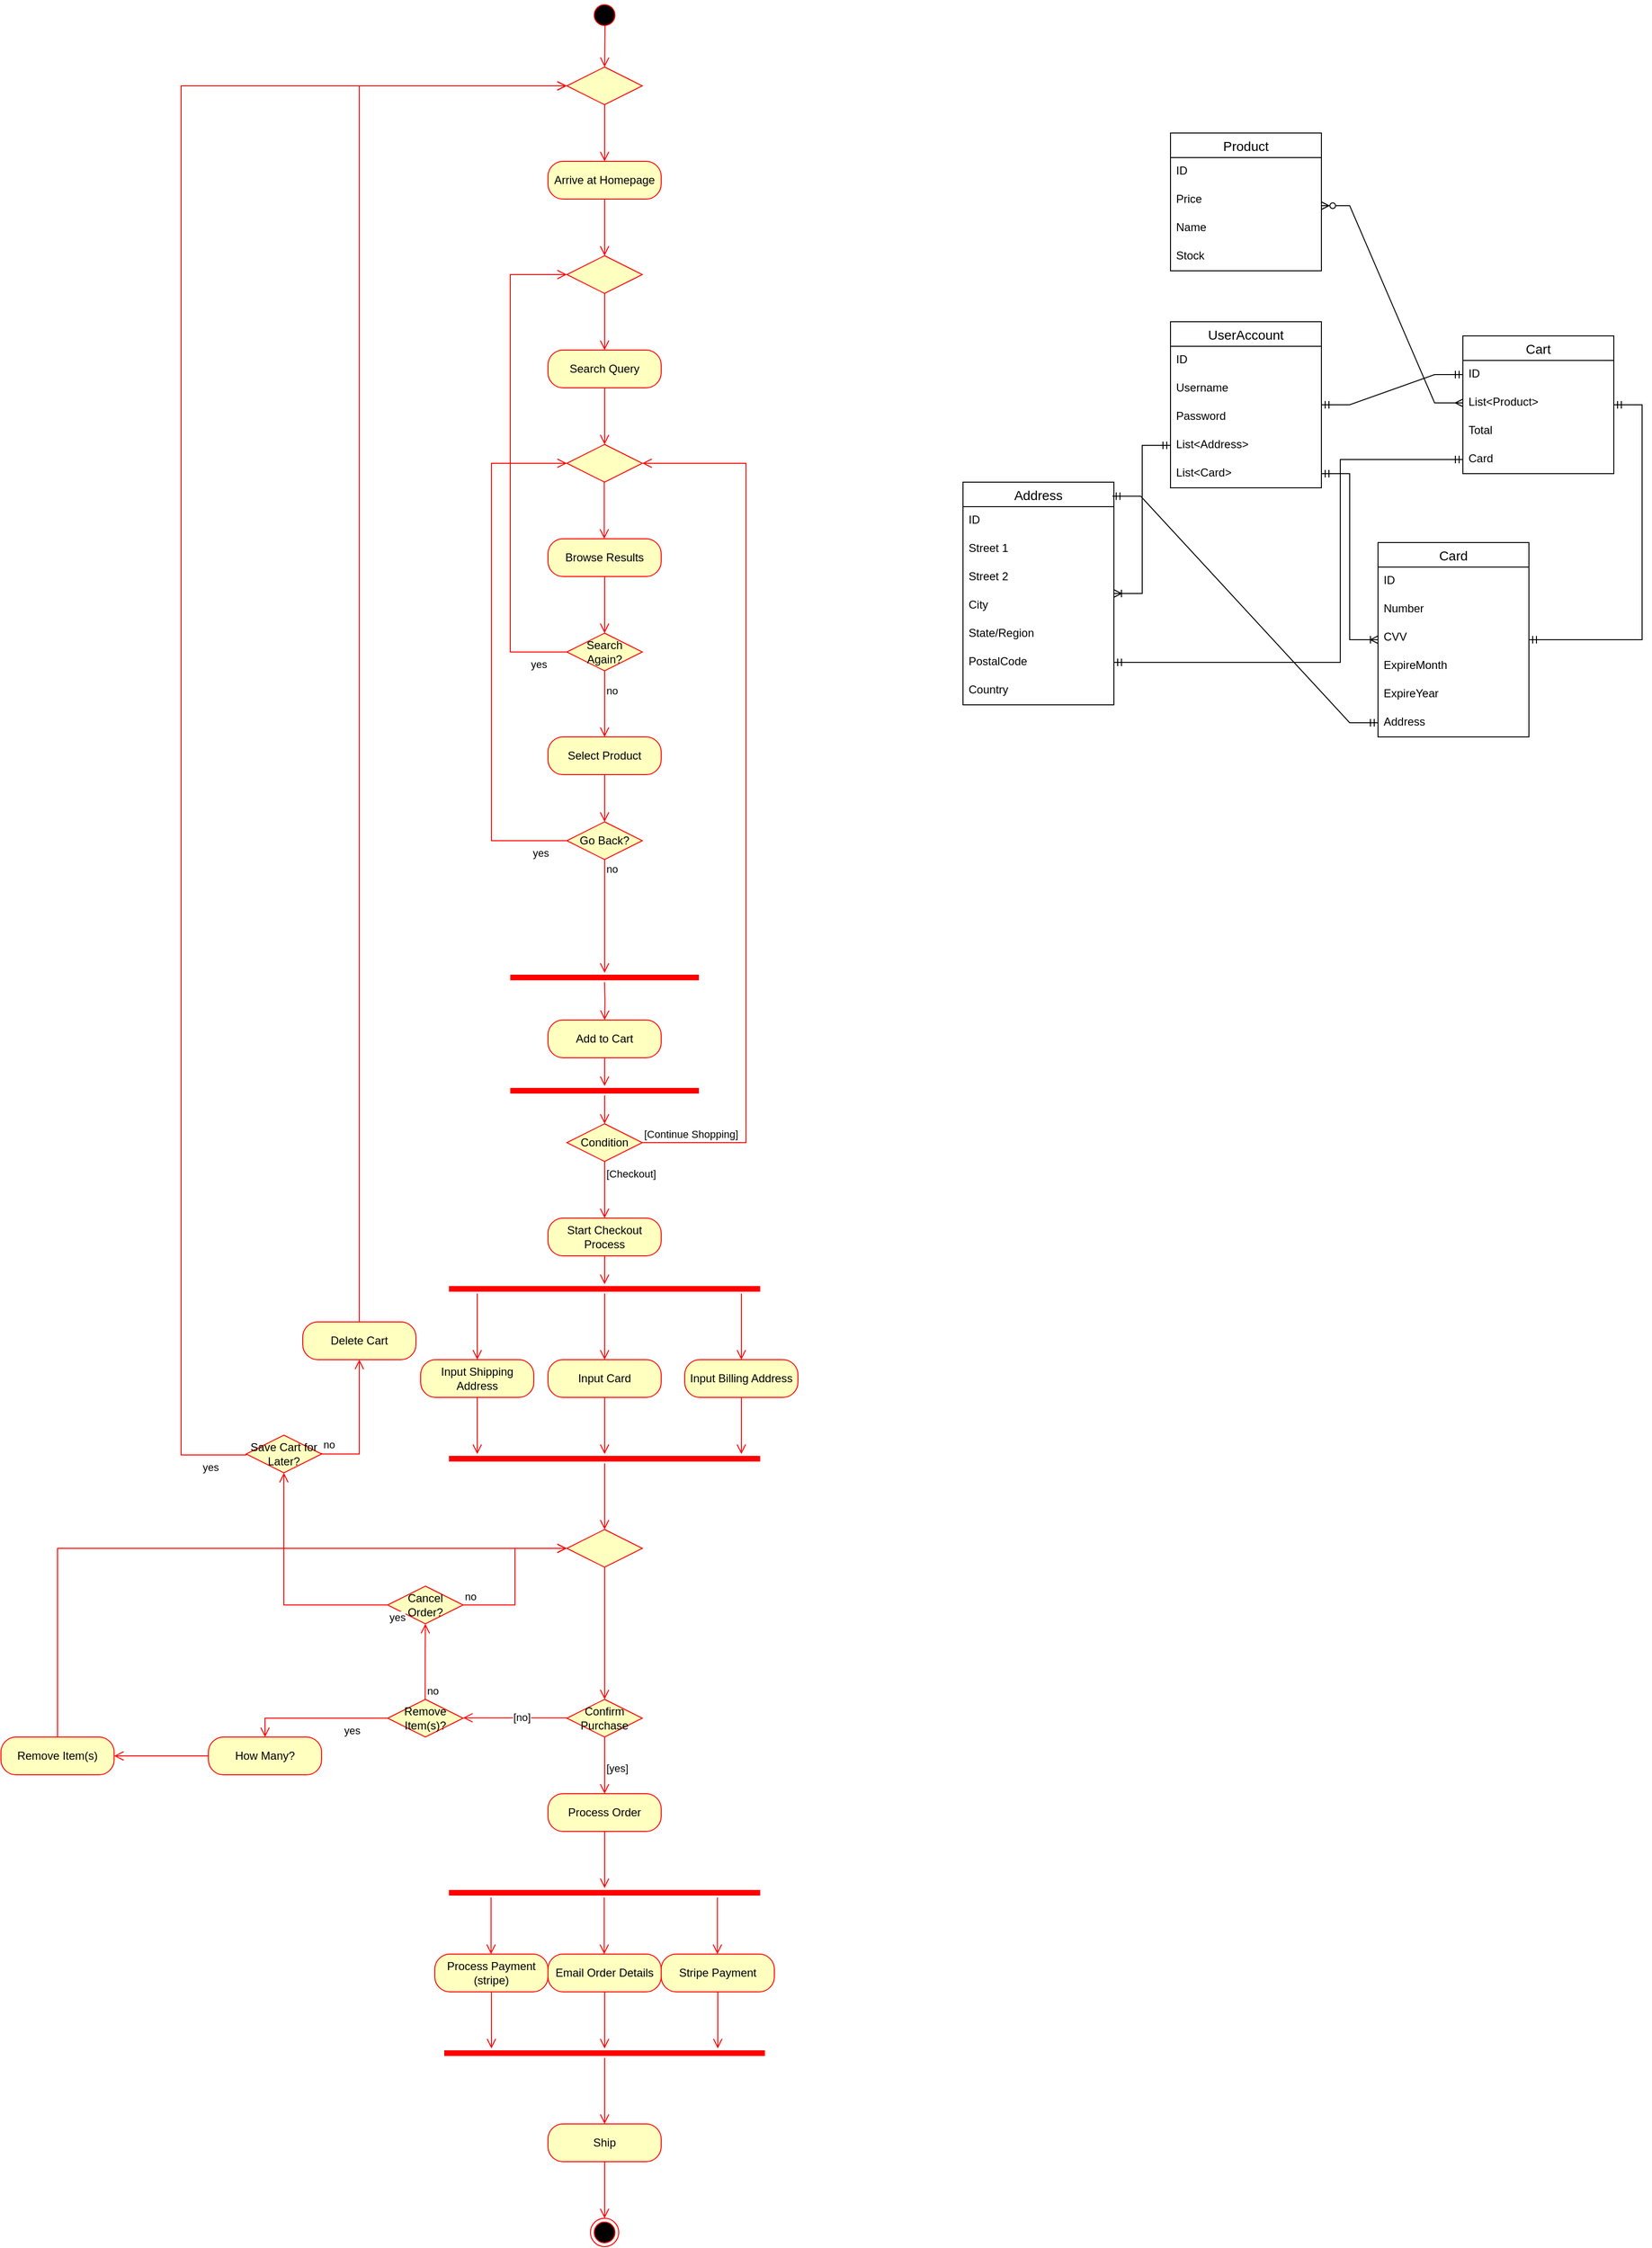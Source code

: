 <mxfile version="21.6.5" type="device">
  <diagram name="Page-1" id="SBlvjZ8Goc2oh6Bi6xWZ">
    <mxGraphModel dx="1979" dy="1794" grid="1" gridSize="10" guides="1" tooltips="1" connect="1" arrows="1" fold="1" page="1" pageScale="1" pageWidth="850" pageHeight="1100" math="0" shadow="0">
      <root>
        <mxCell id="0" />
        <mxCell id="1" parent="0" />
        <mxCell id="mnPYQXHGAl356lRwc3sJ-50" value="" style="ellipse;html=1;shape=startState;fillColor=#000000;strokeColor=#ff0000;" parent="1" vertex="1">
          <mxGeometry x="425" y="-260" width="30" height="30" as="geometry" />
        </mxCell>
        <mxCell id="mnPYQXHGAl356lRwc3sJ-52" value="Search Query" style="rounded=1;whiteSpace=wrap;html=1;arcSize=40;fontColor=#000000;fillColor=#ffffc0;strokeColor=#ff0000;" parent="1" vertex="1">
          <mxGeometry x="380" y="110" width="120" height="40" as="geometry" />
        </mxCell>
        <mxCell id="mnPYQXHGAl356lRwc3sJ-53" value="" style="edgeStyle=orthogonalEdgeStyle;html=1;verticalAlign=bottom;endArrow=open;endSize=8;strokeColor=#ff0000;rounded=0;" parent="1" source="mnPYQXHGAl356lRwc3sJ-52" edge="1">
          <mxGeometry relative="1" as="geometry">
            <mxPoint x="440" y="210" as="targetPoint" />
          </mxGeometry>
        </mxCell>
        <mxCell id="mnPYQXHGAl356lRwc3sJ-54" value="Browse Results" style="rounded=1;whiteSpace=wrap;html=1;arcSize=40;fontColor=#000000;fillColor=#ffffc0;strokeColor=#ff0000;" parent="1" vertex="1">
          <mxGeometry x="380" y="310" width="120" height="40" as="geometry" />
        </mxCell>
        <mxCell id="mnPYQXHGAl356lRwc3sJ-55" value="" style="edgeStyle=orthogonalEdgeStyle;html=1;verticalAlign=bottom;endArrow=open;endSize=8;strokeColor=#ff0000;rounded=0;" parent="1" source="mnPYQXHGAl356lRwc3sJ-54" edge="1">
          <mxGeometry relative="1" as="geometry">
            <mxPoint x="440" y="410" as="targetPoint" />
          </mxGeometry>
        </mxCell>
        <mxCell id="mnPYQXHGAl356lRwc3sJ-56" value="" style="rhombus;whiteSpace=wrap;html=1;fontColor=#000000;fillColor=#ffffc0;strokeColor=#ff0000;" parent="1" vertex="1">
          <mxGeometry x="400" y="210" width="80" height="40" as="geometry" />
        </mxCell>
        <mxCell id="mnPYQXHGAl356lRwc3sJ-59" value="" style="edgeStyle=orthogonalEdgeStyle;html=1;verticalAlign=bottom;endArrow=open;endSize=8;strokeColor=#ff0000;rounded=0;" parent="1" edge="1">
          <mxGeometry relative="1" as="geometry">
            <mxPoint x="439.66" y="310" as="targetPoint" />
            <mxPoint x="439.66" y="250" as="sourcePoint" />
          </mxGeometry>
        </mxCell>
        <mxCell id="mnPYQXHGAl356lRwc3sJ-60" value="Select Product" style="rounded=1;whiteSpace=wrap;html=1;arcSize=40;fontColor=#000000;fillColor=#ffffc0;strokeColor=#ff0000;" parent="1" vertex="1">
          <mxGeometry x="380" y="520" width="120" height="40" as="geometry" />
        </mxCell>
        <mxCell id="mnPYQXHGAl356lRwc3sJ-61" value="" style="edgeStyle=orthogonalEdgeStyle;html=1;verticalAlign=bottom;endArrow=open;endSize=8;strokeColor=#ff0000;rounded=0;" parent="1" source="mnPYQXHGAl356lRwc3sJ-60" edge="1">
          <mxGeometry relative="1" as="geometry">
            <mxPoint x="440" y="610" as="targetPoint" />
          </mxGeometry>
        </mxCell>
        <mxCell id="mnPYQXHGAl356lRwc3sJ-62" value="Condition" style="rhombus;whiteSpace=wrap;html=1;fontColor=#000000;fillColor=#ffffc0;strokeColor=#ff0000;" parent="1" vertex="1">
          <mxGeometry x="400" y="930" width="80" height="40" as="geometry" />
        </mxCell>
        <mxCell id="mnPYQXHGAl356lRwc3sJ-63" value="[Continue Shopping]" style="edgeStyle=orthogonalEdgeStyle;html=1;align=left;verticalAlign=bottom;endArrow=open;endSize=8;strokeColor=#ff0000;rounded=0;entryX=1;entryY=0.5;entryDx=0;entryDy=0;" parent="1" source="mnPYQXHGAl356lRwc3sJ-62" target="mnPYQXHGAl356lRwc3sJ-56" edge="1">
          <mxGeometry x="-1" relative="1" as="geometry">
            <mxPoint x="550" y="410" as="targetPoint" />
            <Array as="points">
              <mxPoint x="590" y="950" />
              <mxPoint x="590" y="230" />
            </Array>
            <mxPoint as="offset" />
          </mxGeometry>
        </mxCell>
        <mxCell id="mnPYQXHGAl356lRwc3sJ-64" value="[Checkout]" style="edgeStyle=orthogonalEdgeStyle;html=1;align=left;verticalAlign=top;endArrow=open;endSize=8;strokeColor=#ff0000;rounded=0;" parent="1" source="mnPYQXHGAl356lRwc3sJ-62" edge="1">
          <mxGeometry x="-1" relative="1" as="geometry">
            <mxPoint x="440" y="1030" as="targetPoint" />
            <mxPoint as="offset" />
          </mxGeometry>
        </mxCell>
        <mxCell id="mnPYQXHGAl356lRwc3sJ-66" value="Start Checkout Process" style="rounded=1;whiteSpace=wrap;html=1;arcSize=40;fontColor=#000000;fillColor=#ffffc0;strokeColor=#ff0000;" parent="1" vertex="1">
          <mxGeometry x="380" y="1030" width="120" height="40" as="geometry" />
        </mxCell>
        <mxCell id="mnPYQXHGAl356lRwc3sJ-67" value="" style="edgeStyle=orthogonalEdgeStyle;html=1;verticalAlign=bottom;endArrow=open;endSize=8;strokeColor=#ff0000;rounded=0;" parent="1" source="mnPYQXHGAl356lRwc3sJ-66" edge="1">
          <mxGeometry relative="1" as="geometry">
            <mxPoint x="440" y="1100" as="targetPoint" />
          </mxGeometry>
        </mxCell>
        <mxCell id="mnPYQXHGAl356lRwc3sJ-68" value="" style="shape=line;html=1;strokeWidth=6;strokeColor=#ff0000;" parent="1" vertex="1">
          <mxGeometry x="275" y="1100" width="330" height="10" as="geometry" />
        </mxCell>
        <mxCell id="mnPYQXHGAl356lRwc3sJ-69" value="" style="edgeStyle=orthogonalEdgeStyle;html=1;verticalAlign=bottom;endArrow=open;endSize=8;strokeColor=#ff0000;rounded=0;" parent="1" source="mnPYQXHGAl356lRwc3sJ-68" edge="1">
          <mxGeometry relative="1" as="geometry">
            <mxPoint x="440" y="1180" as="targetPoint" />
          </mxGeometry>
        </mxCell>
        <mxCell id="mnPYQXHGAl356lRwc3sJ-72" value="Input Card" style="rounded=1;whiteSpace=wrap;html=1;arcSize=40;fontColor=#000000;fillColor=#ffffc0;strokeColor=#ff0000;" parent="1" vertex="1">
          <mxGeometry x="380" y="1180" width="120" height="40" as="geometry" />
        </mxCell>
        <mxCell id="mnPYQXHGAl356lRwc3sJ-73" value="" style="edgeStyle=orthogonalEdgeStyle;html=1;verticalAlign=bottom;endArrow=open;endSize=8;strokeColor=#ff0000;rounded=0;" parent="1" source="mnPYQXHGAl356lRwc3sJ-72" edge="1">
          <mxGeometry relative="1" as="geometry">
            <mxPoint x="440" y="1280" as="targetPoint" />
          </mxGeometry>
        </mxCell>
        <mxCell id="mnPYQXHGAl356lRwc3sJ-78" value="" style="edgeStyle=orthogonalEdgeStyle;html=1;verticalAlign=bottom;endArrow=open;endSize=8;strokeColor=#ff0000;rounded=0;" parent="1" edge="1">
          <mxGeometry relative="1" as="geometry">
            <mxPoint x="305" y="1180" as="targetPoint" />
            <mxPoint x="305" y="1110" as="sourcePoint" />
          </mxGeometry>
        </mxCell>
        <mxCell id="mnPYQXHGAl356lRwc3sJ-79" value="Input Shipping Address" style="rounded=1;whiteSpace=wrap;html=1;arcSize=40;fontColor=#000000;fillColor=#ffffc0;strokeColor=#ff0000;" parent="1" vertex="1">
          <mxGeometry x="245" y="1180" width="120" height="40" as="geometry" />
        </mxCell>
        <mxCell id="mnPYQXHGAl356lRwc3sJ-80" value="" style="edgeStyle=orthogonalEdgeStyle;html=1;verticalAlign=bottom;endArrow=open;endSize=8;strokeColor=#ff0000;rounded=0;" parent="1" source="mnPYQXHGAl356lRwc3sJ-79" edge="1">
          <mxGeometry relative="1" as="geometry">
            <mxPoint x="305" y="1280" as="targetPoint" />
          </mxGeometry>
        </mxCell>
        <mxCell id="mnPYQXHGAl356lRwc3sJ-81" value="" style="edgeStyle=orthogonalEdgeStyle;html=1;verticalAlign=bottom;endArrow=open;endSize=8;strokeColor=#ff0000;rounded=0;" parent="1" edge="1">
          <mxGeometry relative="1" as="geometry">
            <mxPoint x="585" y="1180" as="targetPoint" />
            <mxPoint x="585" y="1110" as="sourcePoint" />
          </mxGeometry>
        </mxCell>
        <mxCell id="mnPYQXHGAl356lRwc3sJ-82" value="Input Billing Address" style="rounded=1;whiteSpace=wrap;html=1;arcSize=40;fontColor=#000000;fillColor=#ffffc0;strokeColor=#ff0000;" parent="1" vertex="1">
          <mxGeometry x="525" y="1180" width="120" height="40" as="geometry" />
        </mxCell>
        <mxCell id="mnPYQXHGAl356lRwc3sJ-83" value="" style="edgeStyle=orthogonalEdgeStyle;html=1;verticalAlign=bottom;endArrow=open;endSize=8;strokeColor=#ff0000;rounded=0;" parent="1" source="mnPYQXHGAl356lRwc3sJ-82" edge="1">
          <mxGeometry relative="1" as="geometry">
            <mxPoint x="585" y="1280" as="targetPoint" />
          </mxGeometry>
        </mxCell>
        <mxCell id="mnPYQXHGAl356lRwc3sJ-86" value="" style="shape=line;html=1;strokeWidth=6;strokeColor=#ff0000;" parent="1" vertex="1">
          <mxGeometry x="275" y="1280" width="330" height="10" as="geometry" />
        </mxCell>
        <mxCell id="mnPYQXHGAl356lRwc3sJ-87" value="" style="edgeStyle=orthogonalEdgeStyle;html=1;verticalAlign=bottom;endArrow=open;endSize=8;strokeColor=#ff0000;rounded=0;" parent="1" source="mnPYQXHGAl356lRwc3sJ-86" edge="1">
          <mxGeometry relative="1" as="geometry">
            <mxPoint x="440" y="1360" as="targetPoint" />
          </mxGeometry>
        </mxCell>
        <mxCell id="mnPYQXHGAl356lRwc3sJ-90" value="Confirm Purchase" style="rhombus;whiteSpace=wrap;html=1;fontColor=#000000;fillColor=#ffffc0;strokeColor=#ff0000;" parent="1" vertex="1">
          <mxGeometry x="400" y="1540" width="80" height="40" as="geometry" />
        </mxCell>
        <mxCell id="mnPYQXHGAl356lRwc3sJ-92" value="[yes]" style="edgeStyle=orthogonalEdgeStyle;html=1;align=left;verticalAlign=top;endArrow=open;endSize=8;strokeColor=#ff0000;rounded=0;" parent="1" source="mnPYQXHGAl356lRwc3sJ-90" edge="1">
          <mxGeometry x="-0.339" relative="1" as="geometry">
            <mxPoint x="440" y="1640" as="targetPoint" />
            <mxPoint as="offset" />
          </mxGeometry>
        </mxCell>
        <mxCell id="mnPYQXHGAl356lRwc3sJ-102" value="" style="shape=line;html=1;strokeWidth=6;strokeColor=#ff0000;" parent="1" vertex="1">
          <mxGeometry x="340" y="770" width="200" height="10" as="geometry" />
        </mxCell>
        <mxCell id="mnPYQXHGAl356lRwc3sJ-104" value="" style="shape=line;html=1;strokeWidth=6;strokeColor=#ff0000;" parent="1" vertex="1">
          <mxGeometry x="340" y="890" width="200" height="10" as="geometry" />
        </mxCell>
        <mxCell id="mnPYQXHGAl356lRwc3sJ-105" value="" style="edgeStyle=orthogonalEdgeStyle;html=1;verticalAlign=bottom;endArrow=open;endSize=8;strokeColor=#ff0000;rounded=0;entryX=0.5;entryY=0;entryDx=0;entryDy=0;" parent="1" source="mnPYQXHGAl356lRwc3sJ-104" target="mnPYQXHGAl356lRwc3sJ-62" edge="1">
          <mxGeometry relative="1" as="geometry">
            <mxPoint x="440" y="920" as="targetPoint" />
          </mxGeometry>
        </mxCell>
        <mxCell id="mnPYQXHGAl356lRwc3sJ-106" value="Process Order" style="rounded=1;whiteSpace=wrap;html=1;arcSize=40;fontColor=#000000;fillColor=#ffffc0;strokeColor=#ff0000;" parent="1" vertex="1">
          <mxGeometry x="380" y="1640" width="120" height="40" as="geometry" />
        </mxCell>
        <mxCell id="mnPYQXHGAl356lRwc3sJ-107" value="" style="edgeStyle=orthogonalEdgeStyle;html=1;verticalAlign=bottom;endArrow=open;endSize=8;strokeColor=#ff0000;rounded=0;" parent="1" source="mnPYQXHGAl356lRwc3sJ-106" edge="1">
          <mxGeometry relative="1" as="geometry">
            <mxPoint x="440" y="1740" as="targetPoint" />
          </mxGeometry>
        </mxCell>
        <mxCell id="mnPYQXHGAl356lRwc3sJ-108" value="" style="shape=line;html=1;strokeWidth=6;strokeColor=#ff0000;" parent="1" vertex="1">
          <mxGeometry x="275" y="1740" width="330" height="10" as="geometry" />
        </mxCell>
        <mxCell id="mnPYQXHGAl356lRwc3sJ-109" value="Process Payment&lt;br&gt;(stripe)" style="rounded=1;whiteSpace=wrap;html=1;arcSize=40;fontColor=#000000;fillColor=#ffffc0;strokeColor=#ff0000;" parent="1" vertex="1">
          <mxGeometry x="260" y="1810" width="120" height="40" as="geometry" />
        </mxCell>
        <mxCell id="mnPYQXHGAl356lRwc3sJ-110" value="" style="edgeStyle=orthogonalEdgeStyle;html=1;verticalAlign=bottom;endArrow=open;endSize=8;strokeColor=#ff0000;rounded=0;" parent="1" source="mnPYQXHGAl356lRwc3sJ-109" edge="1">
          <mxGeometry relative="1" as="geometry">
            <mxPoint x="320" y="1910" as="targetPoint" />
          </mxGeometry>
        </mxCell>
        <mxCell id="mnPYQXHGAl356lRwc3sJ-111" value="" style="edgeStyle=orthogonalEdgeStyle;html=1;verticalAlign=bottom;endArrow=open;endSize=8;strokeColor=#ff0000;rounded=0;" parent="1" edge="1">
          <mxGeometry relative="1" as="geometry">
            <mxPoint x="319.64" y="1810" as="targetPoint" />
            <mxPoint x="319.64" y="1750" as="sourcePoint" />
          </mxGeometry>
        </mxCell>
        <mxCell id="mnPYQXHGAl356lRwc3sJ-112" value="Email Order Details" style="rounded=1;whiteSpace=wrap;html=1;arcSize=40;fontColor=#000000;fillColor=#ffffc0;strokeColor=#ff0000;" parent="1" vertex="1">
          <mxGeometry x="380" y="1810" width="120" height="40" as="geometry" />
        </mxCell>
        <mxCell id="mnPYQXHGAl356lRwc3sJ-113" value="" style="edgeStyle=orthogonalEdgeStyle;html=1;verticalAlign=bottom;endArrow=open;endSize=8;strokeColor=#ff0000;rounded=0;" parent="1" source="mnPYQXHGAl356lRwc3sJ-112" edge="1">
          <mxGeometry relative="1" as="geometry">
            <mxPoint x="440" y="1910" as="targetPoint" />
          </mxGeometry>
        </mxCell>
        <mxCell id="mnPYQXHGAl356lRwc3sJ-114" value="" style="edgeStyle=orthogonalEdgeStyle;html=1;verticalAlign=bottom;endArrow=open;endSize=8;strokeColor=#ff0000;rounded=0;" parent="1" edge="1">
          <mxGeometry relative="1" as="geometry">
            <mxPoint x="439.64" y="1810" as="targetPoint" />
            <mxPoint x="439.64" y="1750" as="sourcePoint" />
          </mxGeometry>
        </mxCell>
        <mxCell id="mnPYQXHGAl356lRwc3sJ-115" value="Stripe Payment" style="rounded=1;whiteSpace=wrap;html=1;arcSize=40;fontColor=#000000;fillColor=#ffffc0;strokeColor=#ff0000;" parent="1" vertex="1">
          <mxGeometry x="500" y="1810" width="120" height="40" as="geometry" />
        </mxCell>
        <mxCell id="mnPYQXHGAl356lRwc3sJ-116" value="" style="edgeStyle=orthogonalEdgeStyle;html=1;verticalAlign=bottom;endArrow=open;endSize=8;strokeColor=#ff0000;rounded=0;" parent="1" source="mnPYQXHGAl356lRwc3sJ-115" edge="1">
          <mxGeometry relative="1" as="geometry">
            <mxPoint x="560" y="1910" as="targetPoint" />
          </mxGeometry>
        </mxCell>
        <mxCell id="mnPYQXHGAl356lRwc3sJ-117" value="" style="edgeStyle=orthogonalEdgeStyle;html=1;verticalAlign=bottom;endArrow=open;endSize=8;strokeColor=#ff0000;rounded=0;" parent="1" edge="1">
          <mxGeometry relative="1" as="geometry">
            <mxPoint x="559.64" y="1810" as="targetPoint" />
            <mxPoint x="559.64" y="1750" as="sourcePoint" />
          </mxGeometry>
        </mxCell>
        <mxCell id="mnPYQXHGAl356lRwc3sJ-126" value="Add to Cart" style="rounded=1;whiteSpace=wrap;html=1;arcSize=40;fontColor=#000000;fillColor=#ffffc0;strokeColor=#ff0000;" parent="1" vertex="1">
          <mxGeometry x="380" y="820" width="120" height="40" as="geometry" />
        </mxCell>
        <mxCell id="mnPYQXHGAl356lRwc3sJ-127" value="" style="edgeStyle=orthogonalEdgeStyle;html=1;verticalAlign=bottom;endArrow=open;endSize=8;strokeColor=#ff0000;rounded=0;" parent="1" source="mnPYQXHGAl356lRwc3sJ-126" edge="1">
          <mxGeometry relative="1" as="geometry">
            <mxPoint x="440" y="890" as="targetPoint" />
          </mxGeometry>
        </mxCell>
        <mxCell id="mnPYQXHGAl356lRwc3sJ-128" value="Go Back?" style="rhombus;whiteSpace=wrap;html=1;fontColor=#000000;fillColor=#ffffc0;strokeColor=#ff0000;" parent="1" vertex="1">
          <mxGeometry x="400" y="610" width="80" height="40" as="geometry" />
        </mxCell>
        <mxCell id="mnPYQXHGAl356lRwc3sJ-129" value="no" style="edgeStyle=orthogonalEdgeStyle;html=1;align=left;verticalAlign=bottom;endArrow=open;endSize=8;strokeColor=#ff0000;rounded=0;" parent="1" source="mnPYQXHGAl356lRwc3sJ-128" target="mnPYQXHGAl356lRwc3sJ-102" edge="1">
          <mxGeometry x="-0.68" relative="1" as="geometry">
            <mxPoint x="585" y="630" as="targetPoint" />
            <mxPoint as="offset" />
          </mxGeometry>
        </mxCell>
        <mxCell id="mnPYQXHGAl356lRwc3sJ-130" value="yes" style="edgeStyle=orthogonalEdgeStyle;html=1;align=left;verticalAlign=top;endArrow=open;endSize=8;strokeColor=#ff0000;rounded=0;entryX=0;entryY=0.5;entryDx=0;entryDy=0;" parent="1" source="mnPYQXHGAl356lRwc3sJ-128" target="mnPYQXHGAl356lRwc3sJ-56" edge="1">
          <mxGeometry x="-0.865" relative="1" as="geometry">
            <mxPoint x="290" y="360" as="targetPoint" />
            <Array as="points">
              <mxPoint x="320" y="630" />
              <mxPoint x="320" y="230" />
            </Array>
            <mxPoint as="offset" />
          </mxGeometry>
        </mxCell>
        <mxCell id="mnPYQXHGAl356lRwc3sJ-133" value="Search Again?" style="rhombus;whiteSpace=wrap;html=1;fontColor=#000000;fillColor=#ffffc0;strokeColor=#ff0000;" parent="1" vertex="1">
          <mxGeometry x="400" y="410" width="80" height="40" as="geometry" />
        </mxCell>
        <mxCell id="mnPYQXHGAl356lRwc3sJ-134" value="no" style="edgeStyle=orthogonalEdgeStyle;html=1;align=left;verticalAlign=bottom;endArrow=open;endSize=8;strokeColor=#ff0000;rounded=0;" parent="1" source="mnPYQXHGAl356lRwc3sJ-133" target="mnPYQXHGAl356lRwc3sJ-60" edge="1">
          <mxGeometry x="-0.143" relative="1" as="geometry">
            <mxPoint x="580" y="430" as="targetPoint" />
            <mxPoint as="offset" />
          </mxGeometry>
        </mxCell>
        <mxCell id="mnPYQXHGAl356lRwc3sJ-135" value="yes" style="edgeStyle=orthogonalEdgeStyle;html=1;align=left;verticalAlign=top;endArrow=open;endSize=8;strokeColor=#ff0000;rounded=0;entryX=0;entryY=0.5;entryDx=0;entryDy=0;" parent="1" source="mnPYQXHGAl356lRwc3sJ-133" target="mnPYQXHGAl356lRwc3sJ-137" edge="1">
          <mxGeometry x="-0.846" relative="1" as="geometry">
            <mxPoint x="340" y="60" as="targetPoint" />
            <Array as="points">
              <mxPoint x="340" y="430" />
              <mxPoint x="340" y="30" />
            </Array>
            <mxPoint as="offset" />
          </mxGeometry>
        </mxCell>
        <mxCell id="mnPYQXHGAl356lRwc3sJ-137" value="" style="rhombus;whiteSpace=wrap;html=1;fontColor=#000000;fillColor=#ffffc0;strokeColor=#ff0000;" parent="1" vertex="1">
          <mxGeometry x="400" y="10" width="80" height="40" as="geometry" />
        </mxCell>
        <mxCell id="mnPYQXHGAl356lRwc3sJ-139" value="" style="edgeStyle=orthogonalEdgeStyle;html=1;align=left;verticalAlign=top;endArrow=open;endSize=8;strokeColor=#ff0000;rounded=0;" parent="1" source="mnPYQXHGAl356lRwc3sJ-137" edge="1">
          <mxGeometry x="-1" relative="1" as="geometry">
            <mxPoint x="440" y="110" as="targetPoint" />
          </mxGeometry>
        </mxCell>
        <mxCell id="mnPYQXHGAl356lRwc3sJ-140" value="" style="edgeStyle=orthogonalEdgeStyle;html=1;align=left;verticalAlign=top;endArrow=open;endSize=8;strokeColor=#ff0000;rounded=0;exitX=0.516;exitY=0.845;exitDx=0;exitDy=0;exitPerimeter=0;" parent="1" source="mnPYQXHGAl356lRwc3sJ-50" edge="1">
          <mxGeometry x="-1" relative="1" as="geometry">
            <mxPoint x="440" y="-190" as="targetPoint" />
            <mxPoint x="439.66" y="-150" as="sourcePoint" />
          </mxGeometry>
        </mxCell>
        <mxCell id="mnPYQXHGAl356lRwc3sJ-141" value="" style="edgeStyle=orthogonalEdgeStyle;html=1;verticalAlign=bottom;endArrow=open;endSize=8;strokeColor=#ff0000;rounded=0;entryX=0.5;entryY=0;entryDx=0;entryDy=0;" parent="1" target="mnPYQXHGAl356lRwc3sJ-126" edge="1">
          <mxGeometry relative="1" as="geometry">
            <mxPoint x="439.9" y="810" as="targetPoint" />
            <mxPoint x="439.9" y="780" as="sourcePoint" />
          </mxGeometry>
        </mxCell>
        <mxCell id="mnPYQXHGAl356lRwc3sJ-142" value="" style="shape=line;html=1;strokeWidth=6;strokeColor=#ff0000;" parent="1" vertex="1">
          <mxGeometry x="270" y="1910" width="340" height="10" as="geometry" />
        </mxCell>
        <mxCell id="mnPYQXHGAl356lRwc3sJ-143" value="" style="edgeStyle=orthogonalEdgeStyle;html=1;verticalAlign=bottom;endArrow=open;endSize=8;strokeColor=#ff0000;rounded=0;" parent="1" source="mnPYQXHGAl356lRwc3sJ-142" edge="1">
          <mxGeometry relative="1" as="geometry">
            <mxPoint x="440" y="1990" as="targetPoint" />
          </mxGeometry>
        </mxCell>
        <mxCell id="mnPYQXHGAl356lRwc3sJ-144" value="" style="ellipse;html=1;shape=endState;fillColor=#000000;strokeColor=#ff0000;" parent="1" vertex="1">
          <mxGeometry x="425" y="2090" width="30" height="30" as="geometry" />
        </mxCell>
        <mxCell id="mnPYQXHGAl356lRwc3sJ-145" value="Ship" style="rounded=1;whiteSpace=wrap;html=1;arcSize=40;fontColor=#000000;fillColor=#ffffc0;strokeColor=#ff0000;" parent="1" vertex="1">
          <mxGeometry x="380" y="1990" width="120" height="40" as="geometry" />
        </mxCell>
        <mxCell id="mnPYQXHGAl356lRwc3sJ-146" value="" style="edgeStyle=orthogonalEdgeStyle;html=1;verticalAlign=bottom;endArrow=open;endSize=8;strokeColor=#ff0000;rounded=0;" parent="1" source="mnPYQXHGAl356lRwc3sJ-145" edge="1">
          <mxGeometry relative="1" as="geometry">
            <mxPoint x="440" y="2090" as="targetPoint" />
          </mxGeometry>
        </mxCell>
        <mxCell id="mnPYQXHGAl356lRwc3sJ-152" value="Remove Item(s)?" style="rhombus;whiteSpace=wrap;html=1;fontColor=#000000;fillColor=#ffffc0;strokeColor=#ff0000;" parent="1" vertex="1">
          <mxGeometry x="210" y="1540" width="80" height="40" as="geometry" />
        </mxCell>
        <mxCell id="mnPYQXHGAl356lRwc3sJ-153" value="no" style="edgeStyle=orthogonalEdgeStyle;html=1;align=left;verticalAlign=bottom;endArrow=open;endSize=8;strokeColor=#ff0000;rounded=0;" parent="1" edge="1">
          <mxGeometry x="-1" relative="1" as="geometry">
            <mxPoint x="250" y="1460" as="targetPoint" />
            <mxPoint x="249.76" y="1540" as="sourcePoint" />
            <Array as="points">
              <mxPoint x="250" y="1490" />
            </Array>
          </mxGeometry>
        </mxCell>
        <mxCell id="mnPYQXHGAl356lRwc3sJ-154" value="yes" style="edgeStyle=orthogonalEdgeStyle;html=1;align=left;verticalAlign=top;endArrow=open;endSize=8;strokeColor=#ff0000;rounded=0;entryX=0.5;entryY=0;entryDx=0;entryDy=0;" parent="1" source="mnPYQXHGAl356lRwc3sJ-152" target="mnPYQXHGAl356lRwc3sJ-155" edge="1">
          <mxGeometry x="-0.36" relative="1" as="geometry">
            <mxPoint x="250" y="1640" as="targetPoint" />
            <mxPoint as="offset" />
          </mxGeometry>
        </mxCell>
        <mxCell id="mnPYQXHGAl356lRwc3sJ-155" value="How Many?" style="rounded=1;whiteSpace=wrap;html=1;arcSize=40;fontColor=#000000;fillColor=#ffffc0;strokeColor=#ff0000;" parent="1" vertex="1">
          <mxGeometry x="20" y="1580" width="120" height="40" as="geometry" />
        </mxCell>
        <mxCell id="mnPYQXHGAl356lRwc3sJ-161" value="" style="edgeStyle=orthogonalEdgeStyle;html=1;verticalAlign=bottom;endArrow=open;endSize=8;strokeColor=#ff0000;rounded=0;exitX=0;exitY=0.5;exitDx=0;exitDy=0;entryX=1;entryY=0.5;entryDx=0;entryDy=0;" parent="1" edge="1">
          <mxGeometry relative="1" as="geometry">
            <mxPoint x="290" y="1559.58" as="targetPoint" />
            <mxPoint x="400" y="1559.58" as="sourcePoint" />
          </mxGeometry>
        </mxCell>
        <mxCell id="mnPYQXHGAl356lRwc3sJ-165" value="[no]" style="edgeLabel;html=1;align=center;verticalAlign=middle;resizable=0;points=[];" parent="mnPYQXHGAl356lRwc3sJ-161" vertex="1" connectable="0">
          <mxGeometry x="-0.129" y="-1" relative="1" as="geometry">
            <mxPoint as="offset" />
          </mxGeometry>
        </mxCell>
        <mxCell id="mnPYQXHGAl356lRwc3sJ-162" value="" style="rhombus;whiteSpace=wrap;html=1;fontColor=#000000;fillColor=#ffffc0;strokeColor=#ff0000;" parent="1" vertex="1">
          <mxGeometry x="400" y="1360" width="80" height="40" as="geometry" />
        </mxCell>
        <mxCell id="mnPYQXHGAl356lRwc3sJ-164" value="" style="edgeStyle=orthogonalEdgeStyle;html=1;align=left;verticalAlign=top;endArrow=open;endSize=8;strokeColor=#ff0000;rounded=0;entryX=0.5;entryY=0;entryDx=0;entryDy=0;" parent="1" source="mnPYQXHGAl356lRwc3sJ-162" target="mnPYQXHGAl356lRwc3sJ-90" edge="1">
          <mxGeometry x="-1" relative="1" as="geometry">
            <mxPoint x="440" y="1460" as="targetPoint" />
          </mxGeometry>
        </mxCell>
        <mxCell id="mnPYQXHGAl356lRwc3sJ-166" value="Remove Item(s)" style="rounded=1;whiteSpace=wrap;html=1;arcSize=40;fontColor=#000000;fillColor=#ffffc0;strokeColor=#ff0000;" parent="1" vertex="1">
          <mxGeometry x="-200" y="1580" width="120" height="40" as="geometry" />
        </mxCell>
        <mxCell id="mnPYQXHGAl356lRwc3sJ-168" value="" style="edgeStyle=orthogonalEdgeStyle;html=1;verticalAlign=bottom;endArrow=open;endSize=8;strokeColor=#ff0000;rounded=0;exitX=0;exitY=0.5;exitDx=0;exitDy=0;entryX=1;entryY=0.5;entryDx=0;entryDy=0;" parent="1" source="mnPYQXHGAl356lRwc3sJ-155" target="mnPYQXHGAl356lRwc3sJ-166" edge="1">
          <mxGeometry relative="1" as="geometry">
            <mxPoint x="450" y="1750" as="targetPoint" />
            <mxPoint x="450" y="1690" as="sourcePoint" />
          </mxGeometry>
        </mxCell>
        <mxCell id="mnPYQXHGAl356lRwc3sJ-169" value="" style="edgeStyle=orthogonalEdgeStyle;html=1;verticalAlign=bottom;endArrow=open;endSize=8;strokeColor=#ff0000;rounded=0;exitX=0.5;exitY=0;exitDx=0;exitDy=0;entryX=0;entryY=0.5;entryDx=0;entryDy=0;" parent="1" source="mnPYQXHGAl356lRwc3sJ-166" target="mnPYQXHGAl356lRwc3sJ-162" edge="1">
          <mxGeometry relative="1" as="geometry">
            <mxPoint x="210" y="1350" as="targetPoint" />
            <mxPoint x="30" y="1610" as="sourcePoint" />
            <Array as="points">
              <mxPoint x="-140" y="1380" />
            </Array>
          </mxGeometry>
        </mxCell>
        <mxCell id="mnPYQXHGAl356lRwc3sJ-170" value="Cancel Order?" style="rhombus;whiteSpace=wrap;html=1;fontColor=#000000;fillColor=#ffffc0;strokeColor=#ff0000;" parent="1" vertex="1">
          <mxGeometry x="210" y="1420" width="80" height="40" as="geometry" />
        </mxCell>
        <mxCell id="mnPYQXHGAl356lRwc3sJ-171" value="no" style="edgeStyle=orthogonalEdgeStyle;html=1;align=left;verticalAlign=bottom;endArrow=open;endSize=8;strokeColor=#ff0000;rounded=0;entryX=0;entryY=0.5;entryDx=0;entryDy=0;" parent="1" source="mnPYQXHGAl356lRwc3sJ-170" target="mnPYQXHGAl356lRwc3sJ-162" edge="1">
          <mxGeometry x="-1" relative="1" as="geometry">
            <mxPoint x="330" y="1340" as="targetPoint" />
          </mxGeometry>
        </mxCell>
        <mxCell id="mnPYQXHGAl356lRwc3sJ-172" value="yes" style="edgeStyle=orthogonalEdgeStyle;html=1;align=left;verticalAlign=top;endArrow=open;endSize=8;strokeColor=#ff0000;rounded=0;" parent="1" source="mnPYQXHGAl356lRwc3sJ-170" target="mnPYQXHGAl356lRwc3sJ-174" edge="1">
          <mxGeometry x="-1" relative="1" as="geometry">
            <mxPoint x="100" y="1330" as="targetPoint" />
          </mxGeometry>
        </mxCell>
        <mxCell id="mnPYQXHGAl356lRwc3sJ-174" value="Save Cart for Later?" style="rhombus;whiteSpace=wrap;html=1;fontColor=#000000;fillColor=#ffffc0;strokeColor=#ff0000;" parent="1" vertex="1">
          <mxGeometry x="60" y="1260" width="80" height="40" as="geometry" />
        </mxCell>
        <mxCell id="mnPYQXHGAl356lRwc3sJ-175" value="no" style="edgeStyle=orthogonalEdgeStyle;html=1;align=left;verticalAlign=bottom;endArrow=open;endSize=8;strokeColor=#ff0000;rounded=0;" parent="1" target="mnPYQXHGAl356lRwc3sJ-176" edge="1">
          <mxGeometry x="-1" relative="1" as="geometry">
            <mxPoint x="180" y="1160" as="targetPoint" />
            <mxPoint x="140" y="1279" as="sourcePoint" />
            <Array as="points">
              <mxPoint x="140" y="1280" />
              <mxPoint x="180" y="1280" />
            </Array>
          </mxGeometry>
        </mxCell>
        <mxCell id="mnPYQXHGAl356lRwc3sJ-176" value="Delete Cart" style="rounded=1;whiteSpace=wrap;html=1;arcSize=40;fontColor=#000000;fillColor=#ffffc0;strokeColor=#ff0000;" parent="1" vertex="1">
          <mxGeometry x="120" y="1140" width="120" height="40" as="geometry" />
        </mxCell>
        <mxCell id="mnPYQXHGAl356lRwc3sJ-178" value="" style="edgeStyle=orthogonalEdgeStyle;html=1;verticalAlign=bottom;endArrow=open;endSize=8;strokeColor=#ff0000;rounded=0;exitX=0.5;exitY=0;exitDx=0;exitDy=0;entryX=0;entryY=0.5;entryDx=0;entryDy=0;" parent="1" source="mnPYQXHGAl356lRwc3sJ-176" target="mnPYQXHGAl356lRwc3sJ-179" edge="1">
          <mxGeometry relative="1" as="geometry">
            <mxPoint x="210" y="-90" as="targetPoint" />
            <mxPoint x="79.74" y="1010" as="sourcePoint" />
            <Array as="points">
              <mxPoint x="180" y="-170" />
            </Array>
          </mxGeometry>
        </mxCell>
        <mxCell id="mnPYQXHGAl356lRwc3sJ-179" value="" style="rhombus;whiteSpace=wrap;html=1;fontColor=#000000;fillColor=#ffffc0;strokeColor=#ff0000;" parent="1" vertex="1">
          <mxGeometry x="400" y="-190" width="80" height="40" as="geometry" />
        </mxCell>
        <mxCell id="mnPYQXHGAl356lRwc3sJ-180" value="" style="edgeStyle=orthogonalEdgeStyle;html=1;align=left;verticalAlign=top;endArrow=open;endSize=8;strokeColor=#ff0000;rounded=0;" parent="1" source="mnPYQXHGAl356lRwc3sJ-179" edge="1">
          <mxGeometry x="-1" relative="1" as="geometry">
            <mxPoint x="440" y="-90" as="targetPoint" />
          </mxGeometry>
        </mxCell>
        <mxCell id="mnPYQXHGAl356lRwc3sJ-181" value="Arrive at Homepage" style="rounded=1;whiteSpace=wrap;html=1;arcSize=40;fontColor=#000000;fillColor=#ffffc0;strokeColor=#ff0000;" parent="1" vertex="1">
          <mxGeometry x="380" y="-90" width="120" height="40" as="geometry" />
        </mxCell>
        <mxCell id="mnPYQXHGAl356lRwc3sJ-182" value="" style="edgeStyle=orthogonalEdgeStyle;html=1;verticalAlign=bottom;endArrow=open;endSize=8;strokeColor=#ff0000;rounded=0;" parent="1" source="mnPYQXHGAl356lRwc3sJ-181" edge="1">
          <mxGeometry relative="1" as="geometry">
            <mxPoint x="440" y="10" as="targetPoint" />
          </mxGeometry>
        </mxCell>
        <mxCell id="mnPYQXHGAl356lRwc3sJ-183" value="yes" style="edgeStyle=orthogonalEdgeStyle;html=1;align=left;verticalAlign=top;endArrow=open;endSize=8;strokeColor=#ff0000;rounded=0;" parent="1" edge="1">
          <mxGeometry x="-0.948" relative="1" as="geometry">
            <mxPoint x="400" y="-170" as="targetPoint" />
            <mxPoint x="60" y="1280" as="sourcePoint" />
            <Array as="points">
              <mxPoint x="-9" y="1281" />
              <mxPoint x="-9" y="-170" />
            </Array>
            <mxPoint x="1" as="offset" />
          </mxGeometry>
        </mxCell>
        <mxCell id="PvshmToqYP1jJva8URll-16" value="Product" style="swimlane;fontStyle=0;childLayout=stackLayout;horizontal=1;startSize=26;horizontalStack=0;resizeParent=1;resizeParentMax=0;resizeLast=0;collapsible=1;marginBottom=0;align=center;fontSize=14;" parent="1" vertex="1">
          <mxGeometry x="1040" y="-120" width="160" height="146" as="geometry" />
        </mxCell>
        <mxCell id="PvshmToqYP1jJva8URll-17" value="ID" style="text;strokeColor=none;fillColor=none;spacingLeft=4;spacingRight=4;overflow=hidden;rotatable=0;points=[[0,0.5],[1,0.5]];portConstraint=eastwest;fontSize=12;whiteSpace=wrap;html=1;" parent="PvshmToqYP1jJva8URll-16" vertex="1">
          <mxGeometry y="26" width="160" height="30" as="geometry" />
        </mxCell>
        <mxCell id="PvshmToqYP1jJva8URll-18" value="Price" style="text;strokeColor=none;fillColor=none;spacingLeft=4;spacingRight=4;overflow=hidden;rotatable=0;points=[[0,0.5],[1,0.5]];portConstraint=eastwest;fontSize=12;whiteSpace=wrap;html=1;" parent="PvshmToqYP1jJva8URll-16" vertex="1">
          <mxGeometry y="56" width="160" height="30" as="geometry" />
        </mxCell>
        <mxCell id="PvshmToqYP1jJva8URll-19" value="Name" style="text;strokeColor=none;fillColor=none;spacingLeft=4;spacingRight=4;overflow=hidden;rotatable=0;points=[[0,0.5],[1,0.5]];portConstraint=eastwest;fontSize=12;whiteSpace=wrap;html=1;" parent="PvshmToqYP1jJva8URll-16" vertex="1">
          <mxGeometry y="86" width="160" height="30" as="geometry" />
        </mxCell>
        <mxCell id="PvshmToqYP1jJva8URll-33" value="Stock" style="text;strokeColor=none;fillColor=none;spacingLeft=4;spacingRight=4;overflow=hidden;rotatable=0;points=[[0,0.5],[1,0.5]];portConstraint=eastwest;fontSize=12;whiteSpace=wrap;html=1;" parent="PvshmToqYP1jJva8URll-16" vertex="1">
          <mxGeometry y="116" width="160" height="30" as="geometry" />
        </mxCell>
        <mxCell id="PvshmToqYP1jJva8URll-24" value="Cart" style="swimlane;fontStyle=0;childLayout=stackLayout;horizontal=1;startSize=26;horizontalStack=0;resizeParent=1;resizeParentMax=0;resizeLast=0;collapsible=1;marginBottom=0;align=center;fontSize=14;" parent="1" vertex="1">
          <mxGeometry x="1350" y="95" width="160" height="146" as="geometry" />
        </mxCell>
        <mxCell id="PvshmToqYP1jJva8URll-25" value="ID" style="text;strokeColor=none;fillColor=none;spacingLeft=4;spacingRight=4;overflow=hidden;rotatable=0;points=[[0,0.5],[1,0.5]];portConstraint=eastwest;fontSize=12;whiteSpace=wrap;html=1;" parent="PvshmToqYP1jJva8URll-24" vertex="1">
          <mxGeometry y="26" width="160" height="30" as="geometry" />
        </mxCell>
        <mxCell id="PvshmToqYP1jJva8URll-26" value="List&amp;lt;Product&amp;gt;" style="text;strokeColor=none;fillColor=none;spacingLeft=4;spacingRight=4;overflow=hidden;rotatable=0;points=[[0,0.5],[1,0.5]];portConstraint=eastwest;fontSize=12;whiteSpace=wrap;html=1;" parent="PvshmToqYP1jJva8URll-24" vertex="1">
          <mxGeometry y="56" width="160" height="30" as="geometry" />
        </mxCell>
        <mxCell id="PvshmToqYP1jJva8URll-27" value="Total" style="text;strokeColor=none;fillColor=none;spacingLeft=4;spacingRight=4;overflow=hidden;rotatable=0;points=[[0,0.5],[1,0.5]];portConstraint=eastwest;fontSize=12;whiteSpace=wrap;html=1;" parent="PvshmToqYP1jJva8URll-24" vertex="1">
          <mxGeometry y="86" width="160" height="30" as="geometry" />
        </mxCell>
        <mxCell id="PvshmToqYP1jJva8URll-66" value="Card" style="text;strokeColor=none;fillColor=none;spacingLeft=4;spacingRight=4;overflow=hidden;rotatable=0;points=[[0,0.5],[1,0.5]];portConstraint=eastwest;fontSize=12;whiteSpace=wrap;html=1;" parent="PvshmToqYP1jJva8URll-24" vertex="1">
          <mxGeometry y="116" width="160" height="30" as="geometry" />
        </mxCell>
        <mxCell id="PvshmToqYP1jJva8URll-34" value="UserAccount" style="swimlane;fontStyle=0;childLayout=stackLayout;horizontal=1;startSize=26;horizontalStack=0;resizeParent=1;resizeParentMax=0;resizeLast=0;collapsible=1;marginBottom=0;align=center;fontSize=14;" parent="1" vertex="1">
          <mxGeometry x="1040" y="80" width="160" height="176" as="geometry" />
        </mxCell>
        <mxCell id="PvshmToqYP1jJva8URll-35" value="ID" style="text;strokeColor=none;fillColor=none;spacingLeft=4;spacingRight=4;overflow=hidden;rotatable=0;points=[[0,0.5],[1,0.5]];portConstraint=eastwest;fontSize=12;whiteSpace=wrap;html=1;" parent="PvshmToqYP1jJva8URll-34" vertex="1">
          <mxGeometry y="26" width="160" height="30" as="geometry" />
        </mxCell>
        <mxCell id="PvshmToqYP1jJva8URll-36" value="Username" style="text;strokeColor=none;fillColor=none;spacingLeft=4;spacingRight=4;overflow=hidden;rotatable=0;points=[[0,0.5],[1,0.5]];portConstraint=eastwest;fontSize=12;whiteSpace=wrap;html=1;" parent="PvshmToqYP1jJva8URll-34" vertex="1">
          <mxGeometry y="56" width="160" height="30" as="geometry" />
        </mxCell>
        <mxCell id="PvshmToqYP1jJva8URll-37" value="Password" style="text;strokeColor=none;fillColor=none;spacingLeft=4;spacingRight=4;overflow=hidden;rotatable=0;points=[[0,0.5],[1,0.5]];portConstraint=eastwest;fontSize=12;whiteSpace=wrap;html=1;" parent="PvshmToqYP1jJva8URll-34" vertex="1">
          <mxGeometry y="86" width="160" height="30" as="geometry" />
        </mxCell>
        <mxCell id="PvshmToqYP1jJva8URll-42" value="List&amp;lt;Address&amp;gt;" style="text;strokeColor=none;fillColor=none;spacingLeft=4;spacingRight=4;overflow=hidden;rotatable=0;points=[[0,0.5],[1,0.5]];portConstraint=eastwest;fontSize=12;whiteSpace=wrap;html=1;" parent="PvshmToqYP1jJva8URll-34" vertex="1">
          <mxGeometry y="116" width="160" height="30" as="geometry" />
        </mxCell>
        <mxCell id="PvshmToqYP1jJva8URll-41" value="List&amp;lt;Card&amp;gt;" style="text;strokeColor=none;fillColor=none;spacingLeft=4;spacingRight=4;overflow=hidden;rotatable=0;points=[[0,0.5],[1,0.5]];portConstraint=eastwest;fontSize=12;whiteSpace=wrap;html=1;" parent="PvshmToqYP1jJva8URll-34" vertex="1">
          <mxGeometry y="146" width="160" height="30" as="geometry" />
        </mxCell>
        <mxCell id="PvshmToqYP1jJva8URll-44" value="Address" style="swimlane;fontStyle=0;childLayout=stackLayout;horizontal=1;startSize=26;horizontalStack=0;resizeParent=1;resizeParentMax=0;resizeLast=0;collapsible=1;marginBottom=0;align=center;fontSize=14;" parent="1" vertex="1">
          <mxGeometry x="820" y="250" width="160" height="236" as="geometry" />
        </mxCell>
        <mxCell id="PvshmToqYP1jJva8URll-45" value="ID" style="text;strokeColor=none;fillColor=none;spacingLeft=4;spacingRight=4;overflow=hidden;rotatable=0;points=[[0,0.5],[1,0.5]];portConstraint=eastwest;fontSize=12;whiteSpace=wrap;html=1;" parent="PvshmToqYP1jJva8URll-44" vertex="1">
          <mxGeometry y="26" width="160" height="30" as="geometry" />
        </mxCell>
        <mxCell id="PvshmToqYP1jJva8URll-46" value="Street 1" style="text;strokeColor=none;fillColor=none;spacingLeft=4;spacingRight=4;overflow=hidden;rotatable=0;points=[[0,0.5],[1,0.5]];portConstraint=eastwest;fontSize=12;whiteSpace=wrap;html=1;" parent="PvshmToqYP1jJva8URll-44" vertex="1">
          <mxGeometry y="56" width="160" height="30" as="geometry" />
        </mxCell>
        <mxCell id="PvshmToqYP1jJva8URll-48" value="Street 2" style="text;strokeColor=none;fillColor=none;spacingLeft=4;spacingRight=4;overflow=hidden;rotatable=0;points=[[0,0.5],[1,0.5]];portConstraint=eastwest;fontSize=12;whiteSpace=wrap;html=1;" parent="PvshmToqYP1jJva8URll-44" vertex="1">
          <mxGeometry y="86" width="160" height="30" as="geometry" />
        </mxCell>
        <mxCell id="PvshmToqYP1jJva8URll-47" value="City" style="text;strokeColor=none;fillColor=none;spacingLeft=4;spacingRight=4;overflow=hidden;rotatable=0;points=[[0,0.5],[1,0.5]];portConstraint=eastwest;fontSize=12;whiteSpace=wrap;html=1;" parent="PvshmToqYP1jJva8URll-44" vertex="1">
          <mxGeometry y="116" width="160" height="30" as="geometry" />
        </mxCell>
        <mxCell id="PvshmToqYP1jJva8URll-49" value="State/Region" style="text;strokeColor=none;fillColor=none;spacingLeft=4;spacingRight=4;overflow=hidden;rotatable=0;points=[[0,0.5],[1,0.5]];portConstraint=eastwest;fontSize=12;whiteSpace=wrap;html=1;" parent="PvshmToqYP1jJva8URll-44" vertex="1">
          <mxGeometry y="146" width="160" height="30" as="geometry" />
        </mxCell>
        <mxCell id="PvshmToqYP1jJva8URll-50" value="PostalCode" style="text;strokeColor=none;fillColor=none;spacingLeft=4;spacingRight=4;overflow=hidden;rotatable=0;points=[[0,0.5],[1,0.5]];portConstraint=eastwest;fontSize=12;whiteSpace=wrap;html=1;" parent="PvshmToqYP1jJva8URll-44" vertex="1">
          <mxGeometry y="176" width="160" height="30" as="geometry" />
        </mxCell>
        <mxCell id="PvshmToqYP1jJva8URll-51" value="Country" style="text;strokeColor=none;fillColor=none;spacingLeft=4;spacingRight=4;overflow=hidden;rotatable=0;points=[[0,0.5],[1,0.5]];portConstraint=eastwest;fontSize=12;whiteSpace=wrap;html=1;" parent="PvshmToqYP1jJva8URll-44" vertex="1">
          <mxGeometry y="206" width="160" height="30" as="geometry" />
        </mxCell>
        <mxCell id="PvshmToqYP1jJva8URll-52" value="Card" style="swimlane;fontStyle=0;childLayout=stackLayout;horizontal=1;startSize=26;horizontalStack=0;resizeParent=1;resizeParentMax=0;resizeLast=0;collapsible=1;marginBottom=0;align=center;fontSize=14;" parent="1" vertex="1">
          <mxGeometry x="1260" y="314" width="160" height="206" as="geometry" />
        </mxCell>
        <mxCell id="PvshmToqYP1jJva8URll-53" value="ID" style="text;strokeColor=none;fillColor=none;spacingLeft=4;spacingRight=4;overflow=hidden;rotatable=0;points=[[0,0.5],[1,0.5]];portConstraint=eastwest;fontSize=12;whiteSpace=wrap;html=1;" parent="PvshmToqYP1jJva8URll-52" vertex="1">
          <mxGeometry y="26" width="160" height="30" as="geometry" />
        </mxCell>
        <mxCell id="PvshmToqYP1jJva8URll-54" value="Number" style="text;strokeColor=none;fillColor=none;spacingLeft=4;spacingRight=4;overflow=hidden;rotatable=0;points=[[0,0.5],[1,0.5]];portConstraint=eastwest;fontSize=12;whiteSpace=wrap;html=1;" parent="PvshmToqYP1jJva8URll-52" vertex="1">
          <mxGeometry y="56" width="160" height="30" as="geometry" />
        </mxCell>
        <mxCell id="PvshmToqYP1jJva8URll-55" value="CVV" style="text;strokeColor=none;fillColor=none;spacingLeft=4;spacingRight=4;overflow=hidden;rotatable=0;points=[[0,0.5],[1,0.5]];portConstraint=eastwest;fontSize=12;whiteSpace=wrap;html=1;" parent="PvshmToqYP1jJva8URll-52" vertex="1">
          <mxGeometry y="86" width="160" height="30" as="geometry" />
        </mxCell>
        <mxCell id="PvshmToqYP1jJva8URll-56" value="ExpireMonth" style="text;strokeColor=none;fillColor=none;spacingLeft=4;spacingRight=4;overflow=hidden;rotatable=0;points=[[0,0.5],[1,0.5]];portConstraint=eastwest;fontSize=12;whiteSpace=wrap;html=1;" parent="PvshmToqYP1jJva8URll-52" vertex="1">
          <mxGeometry y="116" width="160" height="30" as="geometry" />
        </mxCell>
        <mxCell id="PvshmToqYP1jJva8URll-57" value="ExpireYear" style="text;strokeColor=none;fillColor=none;spacingLeft=4;spacingRight=4;overflow=hidden;rotatable=0;points=[[0,0.5],[1,0.5]];portConstraint=eastwest;fontSize=12;whiteSpace=wrap;html=1;" parent="PvshmToqYP1jJva8URll-52" vertex="1">
          <mxGeometry y="146" width="160" height="30" as="geometry" />
        </mxCell>
        <mxCell id="PvshmToqYP1jJva8URll-58" value="Address" style="text;strokeColor=none;fillColor=none;spacingLeft=4;spacingRight=4;overflow=hidden;rotatable=0;points=[[0,0.5],[1,0.5]];portConstraint=eastwest;fontSize=12;whiteSpace=wrap;html=1;" parent="PvshmToqYP1jJva8URll-52" vertex="1">
          <mxGeometry y="176" width="160" height="30" as="geometry" />
        </mxCell>
        <mxCell id="PvshmToqYP1jJva8URll-60" value="" style="edgeStyle=entityRelationEdgeStyle;fontSize=12;html=1;endArrow=ERmandOne;startArrow=ERmandOne;rounded=0;" parent="1" source="PvshmToqYP1jJva8URll-34" target="PvshmToqYP1jJva8URll-25" edge="1">
          <mxGeometry width="100" height="100" relative="1" as="geometry">
            <mxPoint x="1490" y="170" as="sourcePoint" />
            <mxPoint x="1590" y="70" as="targetPoint" />
          </mxGeometry>
        </mxCell>
        <mxCell id="PvshmToqYP1jJva8URll-63" value="" style="edgeStyle=entityRelationEdgeStyle;fontSize=12;html=1;endArrow=ERoneToMany;startArrow=ERmandOne;rounded=0;" parent="1" source="PvshmToqYP1jJva8URll-42" target="PvshmToqYP1jJva8URll-44" edge="1">
          <mxGeometry width="100" height="100" relative="1" as="geometry">
            <mxPoint x="1080" y="420" as="sourcePoint" />
            <mxPoint x="1270" y="280" as="targetPoint" />
          </mxGeometry>
        </mxCell>
        <mxCell id="PvshmToqYP1jJva8URll-64" value="" style="edgeStyle=entityRelationEdgeStyle;fontSize=12;html=1;endArrow=ERoneToMany;startArrow=ERmandOne;rounded=0;" parent="1" source="PvshmToqYP1jJva8URll-41" target="PvshmToqYP1jJva8URll-52" edge="1">
          <mxGeometry width="100" height="100" relative="1" as="geometry">
            <mxPoint x="1110" y="380" as="sourcePoint" />
            <mxPoint x="1020" y="537" as="targetPoint" />
          </mxGeometry>
        </mxCell>
        <mxCell id="PvshmToqYP1jJva8URll-65" value="" style="edgeStyle=entityRelationEdgeStyle;fontSize=12;html=1;endArrow=ERmandOne;startArrow=ERmandOne;rounded=0;exitX=0.99;exitY=0.063;exitDx=0;exitDy=0;exitPerimeter=0;" parent="1" source="PvshmToqYP1jJva8URll-44" target="PvshmToqYP1jJva8URll-58" edge="1">
          <mxGeometry width="100" height="100" relative="1" as="geometry">
            <mxPoint x="1270" y="350" as="sourcePoint" />
            <mxPoint x="1370" y="250" as="targetPoint" />
          </mxGeometry>
        </mxCell>
        <mxCell id="PvshmToqYP1jJva8URll-67" value="" style="edgeStyle=entityRelationEdgeStyle;fontSize=12;html=1;endArrow=ERmandOne;startArrow=ERmandOne;rounded=0;" parent="1" source="PvshmToqYP1jJva8URll-24" target="PvshmToqYP1jJva8URll-52" edge="1">
          <mxGeometry width="100" height="100" relative="1" as="geometry">
            <mxPoint x="958" y="275" as="sourcePoint" />
            <mxPoint x="1300" y="515" as="targetPoint" />
          </mxGeometry>
        </mxCell>
        <mxCell id="PvshmToqYP1jJva8URll-68" value="" style="edgeStyle=entityRelationEdgeStyle;fontSize=12;html=1;endArrow=ERmany;startArrow=ERzeroToMany;rounded=0;endFill=0;startFill=0;" parent="1" target="PvshmToqYP1jJva8URll-26" edge="1">
          <mxGeometry width="100" height="100" relative="1" as="geometry">
            <mxPoint x="1200" y="-43" as="sourcePoint" />
            <mxPoint x="1370" y="-80" as="targetPoint" />
          </mxGeometry>
        </mxCell>
        <mxCell id="Wagh96F8IGxadw7LktgD-1" style="edgeStyle=orthogonalEdgeStyle;rounded=0;orthogonalLoop=1;jettySize=auto;html=1;exitX=1;exitY=0.5;exitDx=0;exitDy=0;entryX=0;entryY=0.5;entryDx=0;entryDy=0;startArrow=ERmandOne;startFill=0;endArrow=ERmandOne;endFill=0;" edge="1" parent="1" source="PvshmToqYP1jJva8URll-50" target="PvshmToqYP1jJva8URll-66">
          <mxGeometry relative="1" as="geometry">
            <Array as="points">
              <mxPoint x="1220" y="441" />
              <mxPoint x="1220" y="226" />
            </Array>
          </mxGeometry>
        </mxCell>
      </root>
    </mxGraphModel>
  </diagram>
</mxfile>
